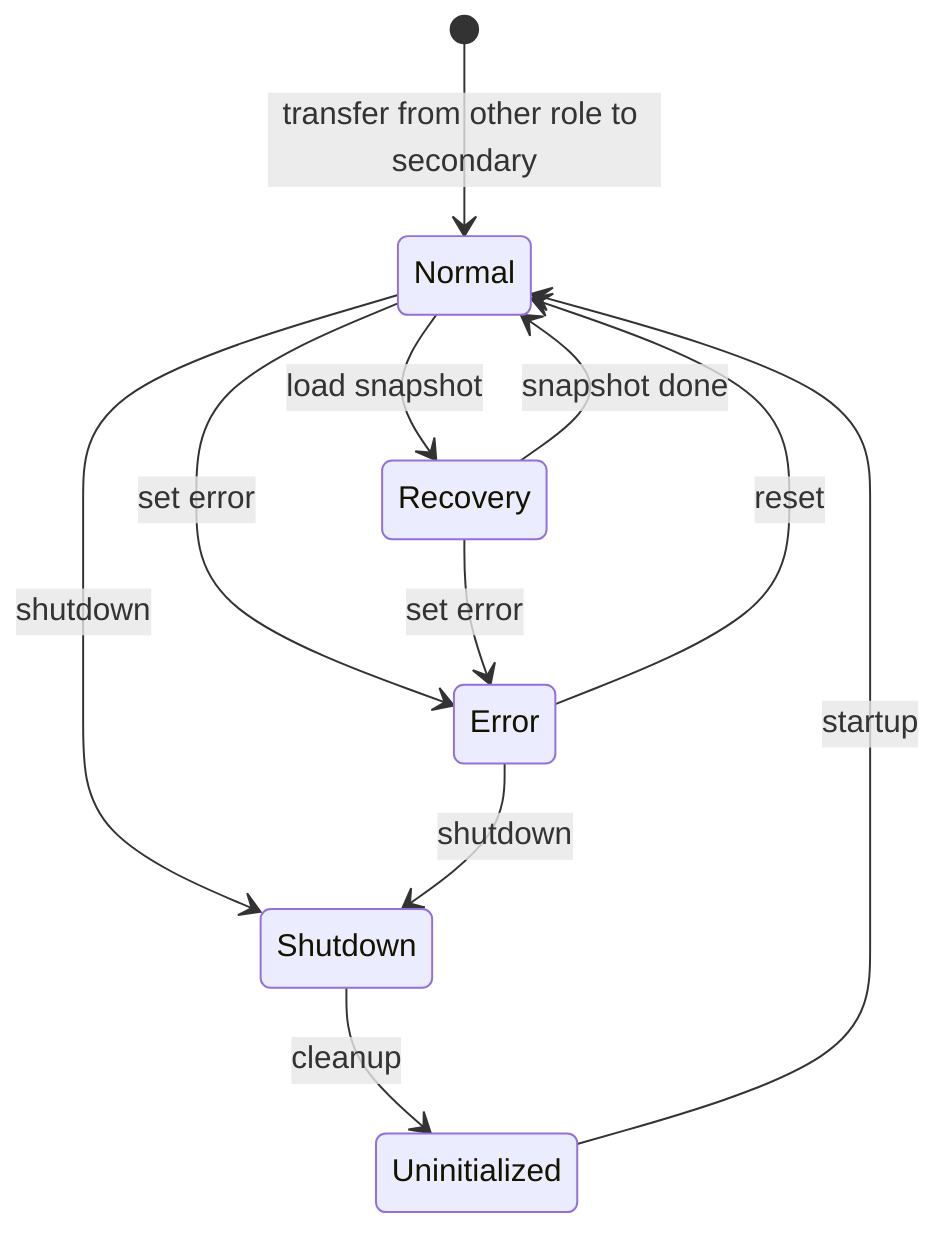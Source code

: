 stateDiagram-v2
    [*] --> Normal : transfer from other role to secondary
    Normal -->  Error: set error
    Error -->  Normal: reset
    Normal -->  Recovery:load snapshot
    Recovery -->  Normal:snapshot done
    Recovery -->  Error: set error
    Normal -->  Shutdown: shutdown
    Error -->  Shutdown: shutdown
    Uninitialized -->  Normal: startup
    Shutdown -->  Uninitialized: cleanup